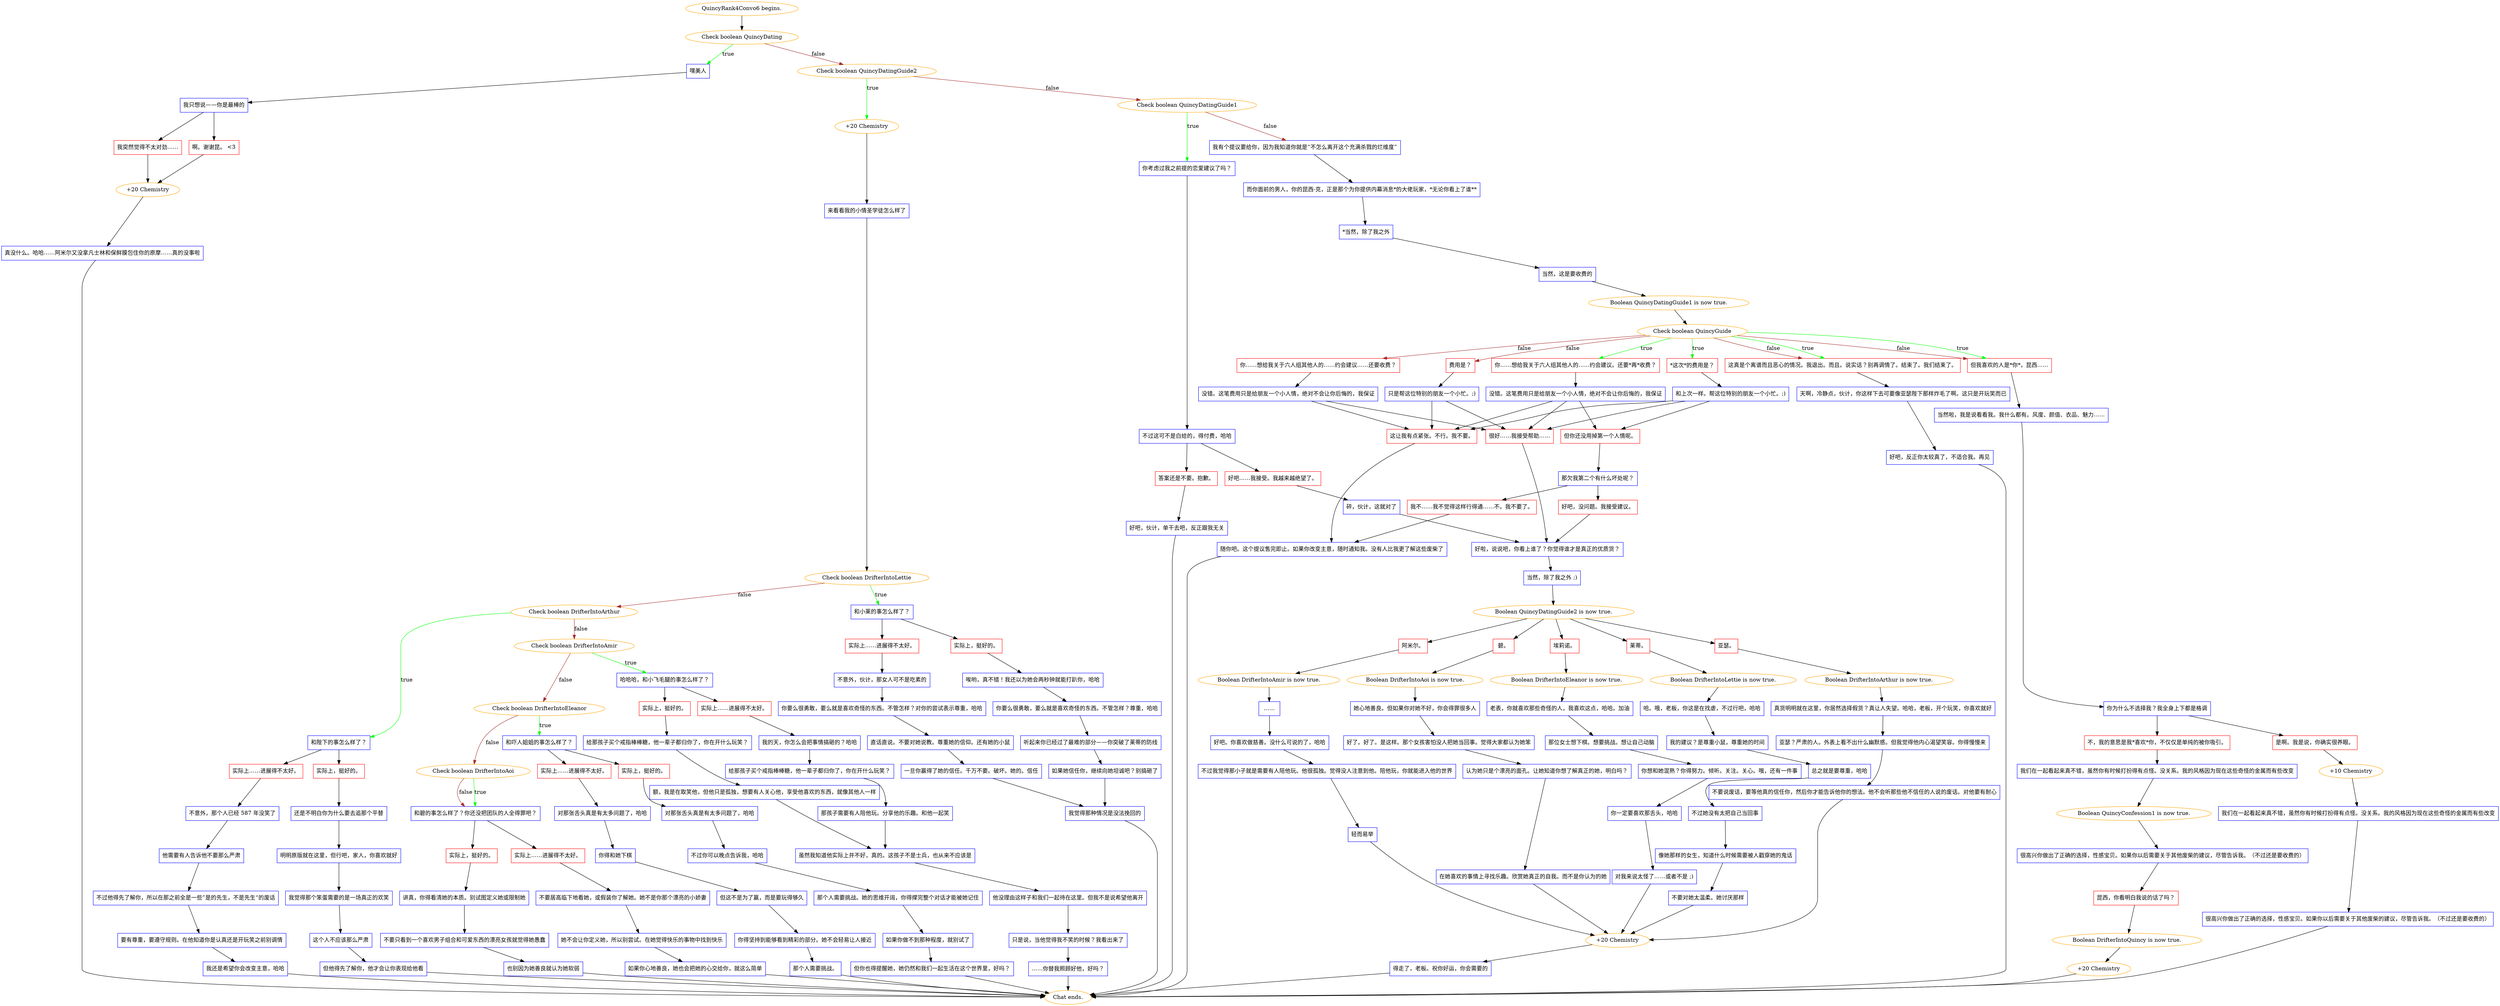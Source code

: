 digraph {
	"QuincyRank4Convo6 begins." [color=orange];
		"QuincyRank4Convo6 begins." -> j2461985337;
	j2461985337 [label="Check boolean QuincyDating",color=orange];
		j2461985337 -> j3621987204 [label=true,color=green];
		j2461985337 -> j83112899 [label=false,color=brown];
	j3621987204 [label="嘿美人",shape=box,color=blue];
		j3621987204 -> j3974964539;
	j83112899 [label="Check boolean QuincyDatingGuide2",color=orange];
		j83112899 -> j1412723817 [label=true,color=green];
		j83112899 -> j2852325112 [label=false,color=brown];
	j3974964539 [label="我只想说——你是最棒的",shape=box,color=blue];
		j3974964539 -> j1815823660;
		j3974964539 -> j3259803007;
	j1412723817 [label="+20 Chemistry",color=orange];
		j1412723817 -> j1361136579;
	j2852325112 [label="Check boolean QuincyDatingGuide1",color=orange];
		j2852325112 -> j2907715995 [label=true,color=green];
		j2852325112 -> j1658334916 [label=false,color=brown];
	j1815823660 [label="我突然觉得不太对劲……",shape=box,color=red];
		j1815823660 -> j2911533894;
	j3259803007 [label="啊。谢谢昆。 <3",shape=box,color=red];
		j3259803007 -> j2911533894;
	j1361136579 [label="来看看我的小情圣学徒怎么样了",shape=box,color=blue];
		j1361136579 -> j2157594670;
	j2907715995 [label="你考虑过我之前提的恋爱建议了吗？",shape=box,color=blue];
		j2907715995 -> j3938101333;
	j1658334916 [label="我有个提议要给你，因为我知道你就是“不怎么离开这个充满杀戮的烂维度”",shape=box,color=blue];
		j1658334916 -> j476966482;
	j2911533894 [label="+20 Chemistry",color=orange];
		j2911533894 -> j1709828210;
	j2157594670 [label="Check boolean DrifterIntoLettie",color=orange];
		j2157594670 -> j2488444972 [label=true,color=green];
		j2157594670 -> j1529798852 [label=false,color=brown];
	j3938101333 [label="不过这可不是白给的，得付费，哈哈",shape=box,color=blue];
		j3938101333 -> j3363843786;
		j3938101333 -> j4082474467;
	j476966482 [label="而你面前的男人，你的昆西-克，正是那个为你提供内幕消息*的大佬玩家，*无论你看上了谁**",shape=box,color=blue];
		j476966482 -> j4048111000;
	j1709828210 [label="真没什么。哈哈……阿米尔又没拿凡士林和保鲜膜包住你的原摩……真的没事啦",shape=box,color=blue];
		j1709828210 -> "Chat ends.";
	j2488444972 [label="和小莱的事怎么样了？",shape=box,color=blue];
		j2488444972 -> j1642812216;
		j2488444972 -> j300354270;
	j1529798852 [label="Check boolean DrifterIntoArthur",color=orange];
		j1529798852 -> j1489040253 [label=true,color=green];
		j1529798852 -> j3612310957 [label=false,color=brown];
	j3363843786 [label="答案还是不要。抱歉。",shape=box,color=red];
		j3363843786 -> j1063007445;
	j4082474467 [label="好吧……我接受。我越来越绝望了。",shape=box,color=red];
		j4082474467 -> j1242132928;
	j4048111000 [label="*当然，除了我之外",shape=box,color=blue];
		j4048111000 -> j3359957547;
	"Chat ends." [color=orange];
	j1642812216 [label="实际上，挺好的。",shape=box,color=red];
		j1642812216 -> j2516930059;
	j300354270 [label="实际上……进展得不太好。",shape=box,color=red];
		j300354270 -> j3449075334;
	j1489040253 [label="和陛下的事怎么样了？",shape=box,color=blue];
		j1489040253 -> j3800835087;
		j1489040253 -> j3034060556;
	j3612310957 [label="Check boolean DrifterIntoAmir",color=orange];
		j3612310957 -> j3936508863 [label=true,color=green];
		j3612310957 -> j4033191202 [label=false,color=brown];
	j1063007445 [label="好吧，伙计，单干去吧，反正跟我无关",shape=box,color=blue];
		j1063007445 -> "Chat ends.";
	j1242132928 [label="砰，伙计，这就对了",shape=box,color=blue];
		j1242132928 -> j2367592176;
	j3359957547 [label="当然，这是要收费的",shape=box,color=blue];
		j3359957547 -> j2373070583;
	j2516930059 [label="唉哟，真不错！我还以为她会两秒钟就能打趴你，哈哈",shape=box,color=blue];
		j2516930059 -> j399086257;
	j3449075334 [label="不意外，伙计，那女人可不是吃素的",shape=box,color=blue];
		j3449075334 -> j3180202550;
	j3800835087 [label="实际上，挺好的。",shape=box,color=red];
		j3800835087 -> j3675459708;
	j3034060556 [label="实际上……进展得不太好。",shape=box,color=red];
		j3034060556 -> j2599040799;
	j3936508863 [label="哈哈哈，和小飞毛腿的事怎么样了？",shape=box,color=blue];
		j3936508863 -> j97809647;
		j3936508863 -> j4238464284;
	j4033191202 [label="Check boolean DrifterIntoEleanor",color=orange];
		j4033191202 -> j830706049 [label=true,color=green];
		j4033191202 -> j3028424512 [label=false,color=brown];
	j2367592176 [label="好啦，说说吧，你看上谁了？你觉得谁才是真正的优质货？",shape=box,color=blue];
		j2367592176 -> j2937405003;
	j2373070583 [label="Boolean QuincyDatingGuide1 is now true.",color=orange];
		j2373070583 -> j2505432108;
	j399086257 [label="你要么很勇敢，要么就是喜欢奇怪的东西。不管怎样？尊重，哈哈",shape=box,color=blue];
		j399086257 -> j3165925583;
	j3180202550 [label="你要么很勇敢，要么就是喜欢奇怪的东西。不管怎样？对你的尝试表示尊重，哈哈",shape=box,color=blue];
		j3180202550 -> j798778294;
	j3675459708 [label="还是不明白你为什么要去追那个平替",shape=box,color=blue];
		j3675459708 -> j2662683460;
	j2599040799 [label="不意外，那个人已经 587 年没笑了",shape=box,color=blue];
		j2599040799 -> j93039465;
	j97809647 [label="实际上，挺好的。",shape=box,color=red];
		j97809647 -> j2446762012;
	j4238464284 [label="实际上……进展得不太好。",shape=box,color=red];
		j4238464284 -> j1251057138;
	j830706049 [label="和吓人姐姐的事怎么样了？",shape=box,color=blue];
		j830706049 -> j3731168429;
		j830706049 -> j684166273;
	j3028424512 [label="Check boolean DrifterIntoAoi",color=orange];
		j3028424512 -> j1421466164 [label=true,color=green];
		j3028424512 -> j1421466164 [label=false,color=brown];
	j2937405003 [label="当然，除了我之外 ;)",shape=box,color=blue];
		j2937405003 -> j2759397375;
	j2505432108 [label="Check boolean QuincyGuide",color=orange];
		j2505432108 -> j3275470663 [label=true,color=green];
		j2505432108 -> j4144025114 [label=true,color=green];
		j2505432108 -> j1481044941 [label=true,color=green];
		j2505432108 -> j2810443123 [label=true,color=green];
		j2505432108 -> j1438711357 [label=false,color=brown];
		j2505432108 -> j3758777794 [label=false,color=brown];
		j2505432108 -> j1481044941 [label=false,color=brown];
		j2505432108 -> j2810443123 [label=false,color=brown];
	j3165925583 [label="听起来你已经过了最难的部分——你突破了莱蒂的防线",shape=box,color=blue];
		j3165925583 -> j2957509544;
	j798778294 [label="直话直说。不要对她说教。尊重她的信仰。还有她的小鼠",shape=box,color=blue];
		j798778294 -> j1352867816;
	j2662683460 [label="明明原版就在这里，但行吧，家人，你喜欢就好",shape=box,color=blue];
		j2662683460 -> j717732815;
	j93039465 [label="他需要有人告诉他不要那么严肃",shape=box,color=blue];
		j93039465 -> j1893110416;
	j2446762012 [label="给那孩子买个戒指棒棒糖，他一辈子都归你了，你在开什么玩笑？",shape=box,color=blue];
		j2446762012 -> j3498413764;
	j1251057138 [label="我的天，你怎么会把事情搞砸的？哈哈",shape=box,color=blue];
		j1251057138 -> j1931328186;
	j3731168429 [label="实际上，挺好的。",shape=box,color=red];
		j3731168429 -> j2602493415;
	j684166273 [label="实际上……进展得不太好。",shape=box,color=red];
		j684166273 -> j544813136;
	j1421466164 [label="和碧的事怎么样了？你还没把团队的人全得罪吧？",shape=box,color=blue];
		j1421466164 -> j2001106836;
		j1421466164 -> j70891245;
	j2759397375 [label="Boolean QuincyDatingGuide2 is now true.",color=orange];
		j2759397375 -> j1678546602;
		j2759397375 -> j1218405409;
		j2759397375 -> j2958027916;
		j2759397375 -> j1289761346;
		j2759397375 -> j2421642831;
	j3275470663 [label="你……想给我关于六人组其他人的……约会建议。还要*再*收费？",shape=box,color=red];
		j3275470663 -> j1447900963;
	j4144025114 [label="*这次*的费用是？",shape=box,color=red];
		j4144025114 -> j2275027660;
	j1481044941 [label="这真是个离谱而且恶心的情况。我退出。而且。说实话？别再调情了。结束了。我们结束了。",shape=box,color=red];
		j1481044941 -> j178592720;
	j2810443123 [label="但我喜欢的人是*你*，昆西……",shape=box,color=red];
		j2810443123 -> j2871537581;
	j1438711357 [label="费用是？",shape=box,color=red];
		j1438711357 -> j3424150009;
	j3758777794 [label="你……想给我关于六人组其他人的……约会建议……还要收费？",shape=box,color=red];
		j3758777794 -> j1516118810;
	j2957509544 [label="如果她信任你，继续向她坦诚吧？别搞砸了",shape=box,color=blue];
		j2957509544 -> j1332032302;
	j1352867816 [label="一旦你赢得了她的信任。千万不要。破坏。她的。信任",shape=box,color=blue];
		j1352867816 -> j1332032302;
	j717732815 [label="我觉得那个笨蛋需要的是一场真正的欢笑",shape=box,color=blue];
		j717732815 -> j4012383601;
	j1893110416 [label="不过他得先了解你，所以在那之前全是一些”是的先生，不是先生“的废话",shape=box,color=blue];
		j1893110416 -> j3339858208;
	j3498413764 [label="额，我是在取笑他，但他只是孤独，想要有人关心他，享受他喜欢的东西，就像其他人一样",shape=box,color=blue];
		j3498413764 -> j1076981333;
	j1931328186 [label="给那孩子买个戒指棒棒糖，他一辈子都归你了，你在开什么玩笑？",shape=box,color=blue];
		j1931328186 -> j118475411;
	j2602493415 [label="对那张舌头真是有太多问题了，哈哈",shape=box,color=blue];
		j2602493415 -> j2285439909;
	j544813136 [label="对那张舌头真是有太多问题了，哈哈",shape=box,color=blue];
		j544813136 -> j3260817117;
	j2001106836 [label="实际上，挺好的。",shape=box,color=red];
		j2001106836 -> j3681236158;
	j70891245 [label="实际上……进展得不太好。",shape=box,color=red];
		j70891245 -> j3703753016;
	j1678546602 [label="莱蒂。",shape=box,color=red];
		j1678546602 -> j103696329;
	j1218405409 [label="亚瑟。",shape=box,color=red];
		j1218405409 -> j2285035313;
	j2958027916 [label="阿米尔。",shape=box,color=red];
		j2958027916 -> j2731742342;
	j1289761346 [label="埃莉诺。",shape=box,color=red];
		j1289761346 -> j4159224399;
	j2421642831 [label="碧。",shape=box,color=red];
		j2421642831 -> j1055696694;
	j1447900963 [label="没错。这笔费用只是给朋友一个小人情，绝对不会让你后悔的，我保证",shape=box,color=blue];
		j1447900963 -> j3786165082;
		j1447900963 -> j1415495227;
		j1447900963 -> j3976950860;
	j2275027660 [label="和上次一样。帮这位特别的朋友一个小忙。;)",shape=box,color=blue];
		j2275027660 -> j3786165082;
		j2275027660 -> j1415495227;
		j2275027660 -> j3976950860;
	j178592720 [label="天啊，冷静点，伙计，你这样下去可要像亚瑟陛下那样炸毛了啊。这只是开玩笑而已",shape=box,color=blue];
		j178592720 -> j3196333869;
	j2871537581 [label="当然啦，我是说看看我。我什么都有。风度、颜值、衣品、魅力……",shape=box,color=blue];
		j2871537581 -> j3607582825;
	j3424150009 [label="只是帮这位特别的朋友一个小忙。;)",shape=box,color=blue];
		j3424150009 -> j1415495227;
		j3424150009 -> j3976950860;
	j1516118810 [label="没错。这笔费用只是给朋友一个小人情，绝对不会让你后悔的，我保证",shape=box,color=blue];
		j1516118810 -> j1415495227;
		j1516118810 -> j3976950860;
	j1332032302 [label="我觉得那种情况是没法挽回的",shape=box,color=blue];
		j1332032302 -> "Chat ends.";
	j4012383601 [label="这个人不应该那么严肃",shape=box,color=blue];
		j4012383601 -> j2224214926;
	j3339858208 [label="要有尊重，要遵守规则。在他知道你是认真还是开玩笑之前别调情",shape=box,color=blue];
		j3339858208 -> j2302755555;
	j1076981333 [label="虽然我知道他实际上并不好，真的。这孩子不是士兵，也从来不应该是",shape=box,color=blue];
		j1076981333 -> j3252146192;
	j118475411 [label="那孩子需要有人陪他玩。分享他的乐趣。和他一起笑",shape=box,color=blue];
		j118475411 -> j1076981333;
	j2285439909 [label="不过你可以晚点告诉我，哈哈",shape=box,color=blue];
		j2285439909 -> j745802336;
	j3260817117 [label="你得和她下棋",shape=box,color=blue];
		j3260817117 -> j3141208084;
	j3681236158 [label="讲真，你得看清她的本质。别试图定义她或限制她",shape=box,color=blue];
		j3681236158 -> j2630118063;
	j3703753016 [label="不要居高临下地看她，或假装你了解她。她不是你那个漂亮的小娇妻",shape=box,color=blue];
		j3703753016 -> j3483546111;
	j103696329 [label="Boolean DrifterIntoLettie is now true.",color=orange];
		j103696329 -> j906455966;
	j2285035313 [label="Boolean DrifterIntoArthur is now true.",color=orange];
		j2285035313 -> j1483188601;
	j2731742342 [label="Boolean DrifterIntoAmir is now true.",color=orange];
		j2731742342 -> j683940259;
	j4159224399 [label="Boolean DrifterIntoEleanor is now true.",color=orange];
		j4159224399 -> j3395694288;
	j1055696694 [label="Boolean DrifterIntoAoi is now true.",color=orange];
		j1055696694 -> j3072387862;
	j3786165082 [label="但你还没用掉第一个人情呢。",shape=box,color=red];
		j3786165082 -> j3062644979;
	j1415495227 [label="这让我有点紧张。不行。我不要。",shape=box,color=red];
		j1415495227 -> j317691788;
	j3976950860 [label="很好……我接受帮助……",shape=box,color=red];
		j3976950860 -> j2367592176;
	j3196333869 [label="好吧，反正你太较真了，不适合我。再见",shape=box,color=blue];
		j3196333869 -> "Chat ends.";
	j3607582825 [label="你为什么不选择我？我全身上下都是格调",shape=box,color=blue];
		j3607582825 -> j1816663505;
		j3607582825 -> j2661471689;
	j2224214926 [label="但他得先了解你，他才会让你表现给他看",shape=box,color=blue];
		j2224214926 -> "Chat ends.";
	j2302755555 [label="我还是希望你会改变主意，哈哈",shape=box,color=blue];
		j2302755555 -> "Chat ends.";
	j3252146192 [label="他没理由这样子和我们一起待在这里。但我不是说希望他离开",shape=box,color=blue];
		j3252146192 -> j3345045983;
	j745802336 [label="那个人需要挑战。她的思维开阔，你得撑完整个对话才能被她记住",shape=box,color=blue];
		j745802336 -> j4219572402;
	j3141208084 [label="但这不是为了赢，而是要玩得够久",shape=box,color=blue];
		j3141208084 -> j391456745;
	j2630118063 [label="不要只看到一个喜欢男子组合和可爱东西的漂亮女孩就觉得她愚蠢",shape=box,color=blue];
		j2630118063 -> j2326869489;
	j3483546111 [label="她不会让你定义她，所以别尝试。在她觉得快乐的事物中找到快乐",shape=box,color=blue];
		j3483546111 -> j3905735451;
	j906455966 [label="哈。哦，老板，你这是在找虐，不过行吧，哈哈",shape=box,color=blue];
		j906455966 -> j1777420819;
	j1483188601 [label="真货明明就在这里，你居然选择假货？真让人失望。哈哈，老板，开个玩笑，你喜欢就好",shape=box,color=blue];
		j1483188601 -> j1833552862;
	j683940259 [label="……",shape=box,color=blue];
		j683940259 -> j3645824478;
	j3395694288 [label="老表，你就喜欢那些奇怪的人，我喜欢这点，哈哈。加油",shape=box,color=blue];
		j3395694288 -> j3502559800;
	j3072387862 [label="她心地善良。但如果你对她不好，你会得罪很多人",shape=box,color=blue];
		j3072387862 -> j1788515441;
	j3062644979 [label="那欠我第二个有什么坏处呢？",shape=box,color=blue];
		j3062644979 -> j3738034631;
		j3062644979 -> j912130765;
	j317691788 [label="随你吧。这个提议售完即止。如果你改变主意，随时通知我。没有人比我更了解这些废柴了",shape=box,color=blue];
		j317691788 -> "Chat ends.";
	j1816663505 [label="不，我的意思是我*喜欢*你，不仅仅是单纯的被你吸引。",shape=box,color=red];
		j1816663505 -> j689170668;
	j2661471689 [label="是啊。我是说，你确实很养眼。",shape=box,color=red];
		j2661471689 -> j453188454;
	j3345045983 [label="只是说，当他觉得我不笑的时候？我看出来了",shape=box,color=blue];
		j3345045983 -> j3320538502;
	j4219572402 [label="如果你做不到那种程度，就别试了",shape=box,color=blue];
		j4219572402 -> j2387767637;
	j391456745 [label="你得坚持到能够看到精彩的部分。她不会轻易让人接近",shape=box,color=blue];
		j391456745 -> j2135394152;
	j2326869489 [label="也别因为她善良就认为她软弱",shape=box,color=blue];
		j2326869489 -> "Chat ends.";
	j3905735451 [label="如果你心地善良，她也会把她的心交给你，就这么简单",shape=box,color=blue];
		j3905735451 -> "Chat ends.";
	j1777420819 [label="我的建议？是尊重小鼠，尊重她的时间",shape=box,color=blue];
		j1777420819 -> j4261878721;
	j1833552862 [label="亚瑟？严肃的人。外表上看不出什么幽默感。但我觉得他内心渴望笑容。你得慢慢来",shape=box,color=blue];
		j1833552862 -> j3953931355;
	j3645824478 [label="好吧。你喜欢做慈善。没什么可说的了，哈哈",shape=box,color=blue];
		j3645824478 -> j3097573004;
	j3502559800 [label="那位女士想下棋。想要挑战。想让自己动脑",shape=box,color=blue];
		j3502559800 -> j3728425582;
	j1788515441 [label="好了。好了。是这样。那个女孩害怕没人把她当回事。觉得大家都认为她笨",shape=box,color=blue];
		j1788515441 -> j515654584;
	j3738034631 [label="我不……我不觉得这样行得通……不。我不要了。",shape=box,color=red];
		j3738034631 -> j317691788;
	j912130765 [label="好吧，没问题。我接受建议。",shape=box,color=red];
		j912130765 -> j2367592176;
	j689170668 [label="我们在一起看起来真不错，虽然你有时候打扮得有点怪。没关系。我的风格因为现在这些奇怪的金属而有些改变",shape=box,color=blue];
		j689170668 -> j3515174694;
	j453188454 [label="+10 Chemistry",color=orange];
		j453188454 -> j1699515816;
	j3320538502 [label="……你替我照顾好他，好吗？",shape=box,color=blue];
		j3320538502 -> "Chat ends.";
	j2387767637 [label="但你也得提醒她，她仍然和我们一起生活在这个世界里，好吗？",shape=box,color=blue];
		j2387767637 -> "Chat ends.";
	j2135394152 [label="那个人需要挑战。",shape=box,color=blue];
		j2135394152 -> "Chat ends.";
	j4261878721 [label="总之就是要尊重，哈哈",shape=box,color=blue];
		j4261878721 -> j3599510733;
	j3953931355 [label="不要说废话，要等他真的信任你，然后你才能告诉他你的想法。他不会听那些他不信任的人说的废话。对他要有耐心",shape=box,color=blue];
		j3953931355 -> j1659531334;
	j3097573004 [label="不过我觉得那小子就是需要有人陪他玩。他很孤独。觉得没人注意到他。陪他玩，你就能进入他的世界",shape=box,color=blue];
		j3097573004 -> j1375881216;
	j3728425582 [label="你想和她混熟？你得努力。倾听。关注。关心。哦，还有一件事",shape=box,color=blue];
		j3728425582 -> j3219709071;
	j515654584 [label="认为她只是个漂亮的面孔。让她知道你想了解真正的她，明白吗？",shape=box,color=blue];
		j515654584 -> j371053740;
	j3515174694 [label="Boolean QuincyConfession1 is now true.",color=orange];
		j3515174694 -> j655949048;
	j1699515816 [label="我们在一起看起来真不错，虽然你有时候打扮得有点怪。没关系。我的风格因为现在这些奇怪的金属而有些改变",shape=box,color=blue];
		j1699515816 -> j2212578705;
	j3599510733 [label="不过她没有太把自己当回事",shape=box,color=blue];
		j3599510733 -> j3504307265;
	j1659531334 [label="+20 Chemistry",color=orange];
		j1659531334 -> j3095151458;
	j1375881216 [label="轻而易举",shape=box,color=blue];
		j1375881216 -> j1659531334;
	j3219709071 [label="你一定要喜欢那舌头，哈哈",shape=box,color=blue];
		j3219709071 -> j1410429381;
	j371053740 [label="在她喜欢的事情上寻找乐趣。欣赏她真正的自我。而不是你认为的她",shape=box,color=blue];
		j371053740 -> j1659531334;
	j655949048 [label="很高兴你做出了正确的选择，性感宝贝。如果你以后需要关于其他废柴的建议，尽管告诉我。（不过还是要收费的）",shape=box,color=blue];
		j655949048 -> j1484055719;
	j2212578705 [label="很高兴你做出了正确的选择，性感宝贝。如果你以后需要关于其他废柴的建议，尽管告诉我。（不过还是要收费的）",shape=box,color=blue];
		j2212578705 -> "Chat ends.";
	j3504307265 [label="像她那样的女生，知道什么时候需要被人戳穿她的鬼话",shape=box,color=blue];
		j3504307265 -> j710586593;
	j3095151458 [label="得走了，老板。祝你好运，你会需要的",shape=box,color=blue];
		j3095151458 -> "Chat ends.";
	j1410429381 [label="对我来说太怪了……或者不是 ;)",shape=box,color=blue];
		j1410429381 -> j1659531334;
	j1484055719 [label="昆西，你看明白我说的话了吗？",shape=box,color=red];
		j1484055719 -> j359041193;
	j710586593 [label="不要对她太温柔。她讨厌那样",shape=box,color=blue];
		j710586593 -> j1659531334;
	j359041193 [label="Boolean DrifterIntoQuincy is now true.",color=orange];
		j359041193 -> j367054140;
	j367054140 [label="+20 Chemistry",color=orange];
		j367054140 -> "Chat ends.";
}